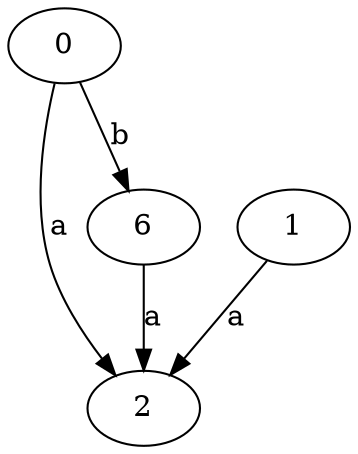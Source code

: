 strict digraph  {
2;
0;
1;
6;
0 -> 2  [label=a];
0 -> 6  [label=b];
1 -> 2  [label=a];
6 -> 2  [label=a];
}
